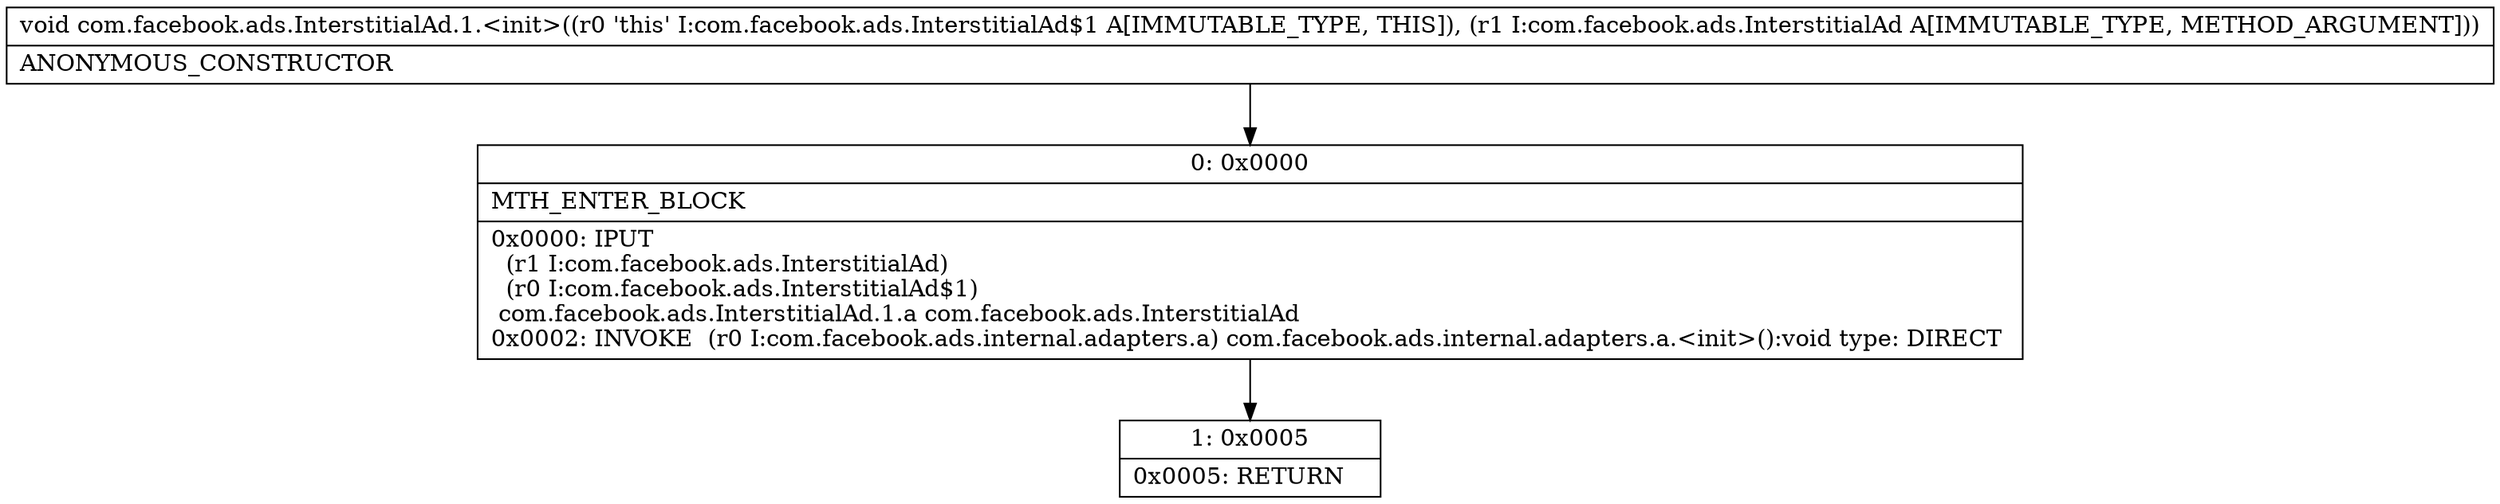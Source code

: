 digraph "CFG forcom.facebook.ads.InterstitialAd.1.\<init\>(Lcom\/facebook\/ads\/InterstitialAd;)V" {
Node_0 [shape=record,label="{0\:\ 0x0000|MTH_ENTER_BLOCK\l|0x0000: IPUT  \l  (r1 I:com.facebook.ads.InterstitialAd)\l  (r0 I:com.facebook.ads.InterstitialAd$1)\l com.facebook.ads.InterstitialAd.1.a com.facebook.ads.InterstitialAd \l0x0002: INVOKE  (r0 I:com.facebook.ads.internal.adapters.a) com.facebook.ads.internal.adapters.a.\<init\>():void type: DIRECT \l}"];
Node_1 [shape=record,label="{1\:\ 0x0005|0x0005: RETURN   \l}"];
MethodNode[shape=record,label="{void com.facebook.ads.InterstitialAd.1.\<init\>((r0 'this' I:com.facebook.ads.InterstitialAd$1 A[IMMUTABLE_TYPE, THIS]), (r1 I:com.facebook.ads.InterstitialAd A[IMMUTABLE_TYPE, METHOD_ARGUMENT]))  | ANONYMOUS_CONSTRUCTOR\l}"];
MethodNode -> Node_0;
Node_0 -> Node_1;
}

